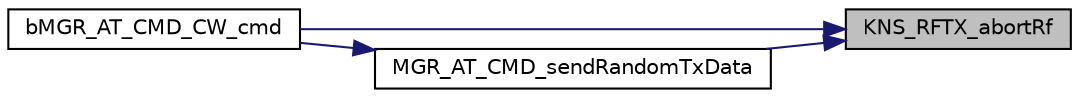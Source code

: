 digraph "KNS_RFTX_abortRf"
{
 // INTERACTIVE_SVG=YES
 // LATEX_PDF_SIZE
  edge [fontname="Helvetica",fontsize="10",labelfontname="Helvetica",labelfontsize="10"];
  node [fontname="Helvetica",fontsize="10",shape=record];
  rankdir="RL";
  Node1 [label="KNS_RFTX_abortRf",height=0.2,width=0.4,color="black", fillcolor="grey75", style="filled", fontcolor="black",tooltip="This function starts aborting the current TX RF processing."];
  Node1 -> Node2 [dir="back",color="midnightblue",fontsize="10",style="solid",fontname="Helvetica"];
  Node2 [label="bMGR_AT_CMD_CW_cmd",height=0.2,width=0.4,color="black", fillcolor="white", style="filled",URL="$d0/d0f/group___m_g_r___a_t___c_m_d.html#gafccf5cd6468be2c39af4c4c599d48ef8",tooltip="Process AT command \"AT+CW\"."];
  Node1 -> Node3 [dir="back",color="midnightblue",fontsize="10",style="solid",fontname="Helvetica"];
  Node3 [label="MGR_AT_CMD_sendRandomTxData",height=0.2,width=0.4,color="black", fillcolor="white", style="filled",URL="$d0/d0f/group___m_g_r___a_t___c_m_d.html#ga60486b23c6850d01bbb1e29875cd24f4",tooltip="Send random TX data as per RF configuration."];
  Node3 -> Node2 [dir="back",color="midnightblue",fontsize="10",style="solid",fontname="Helvetica"];
}
